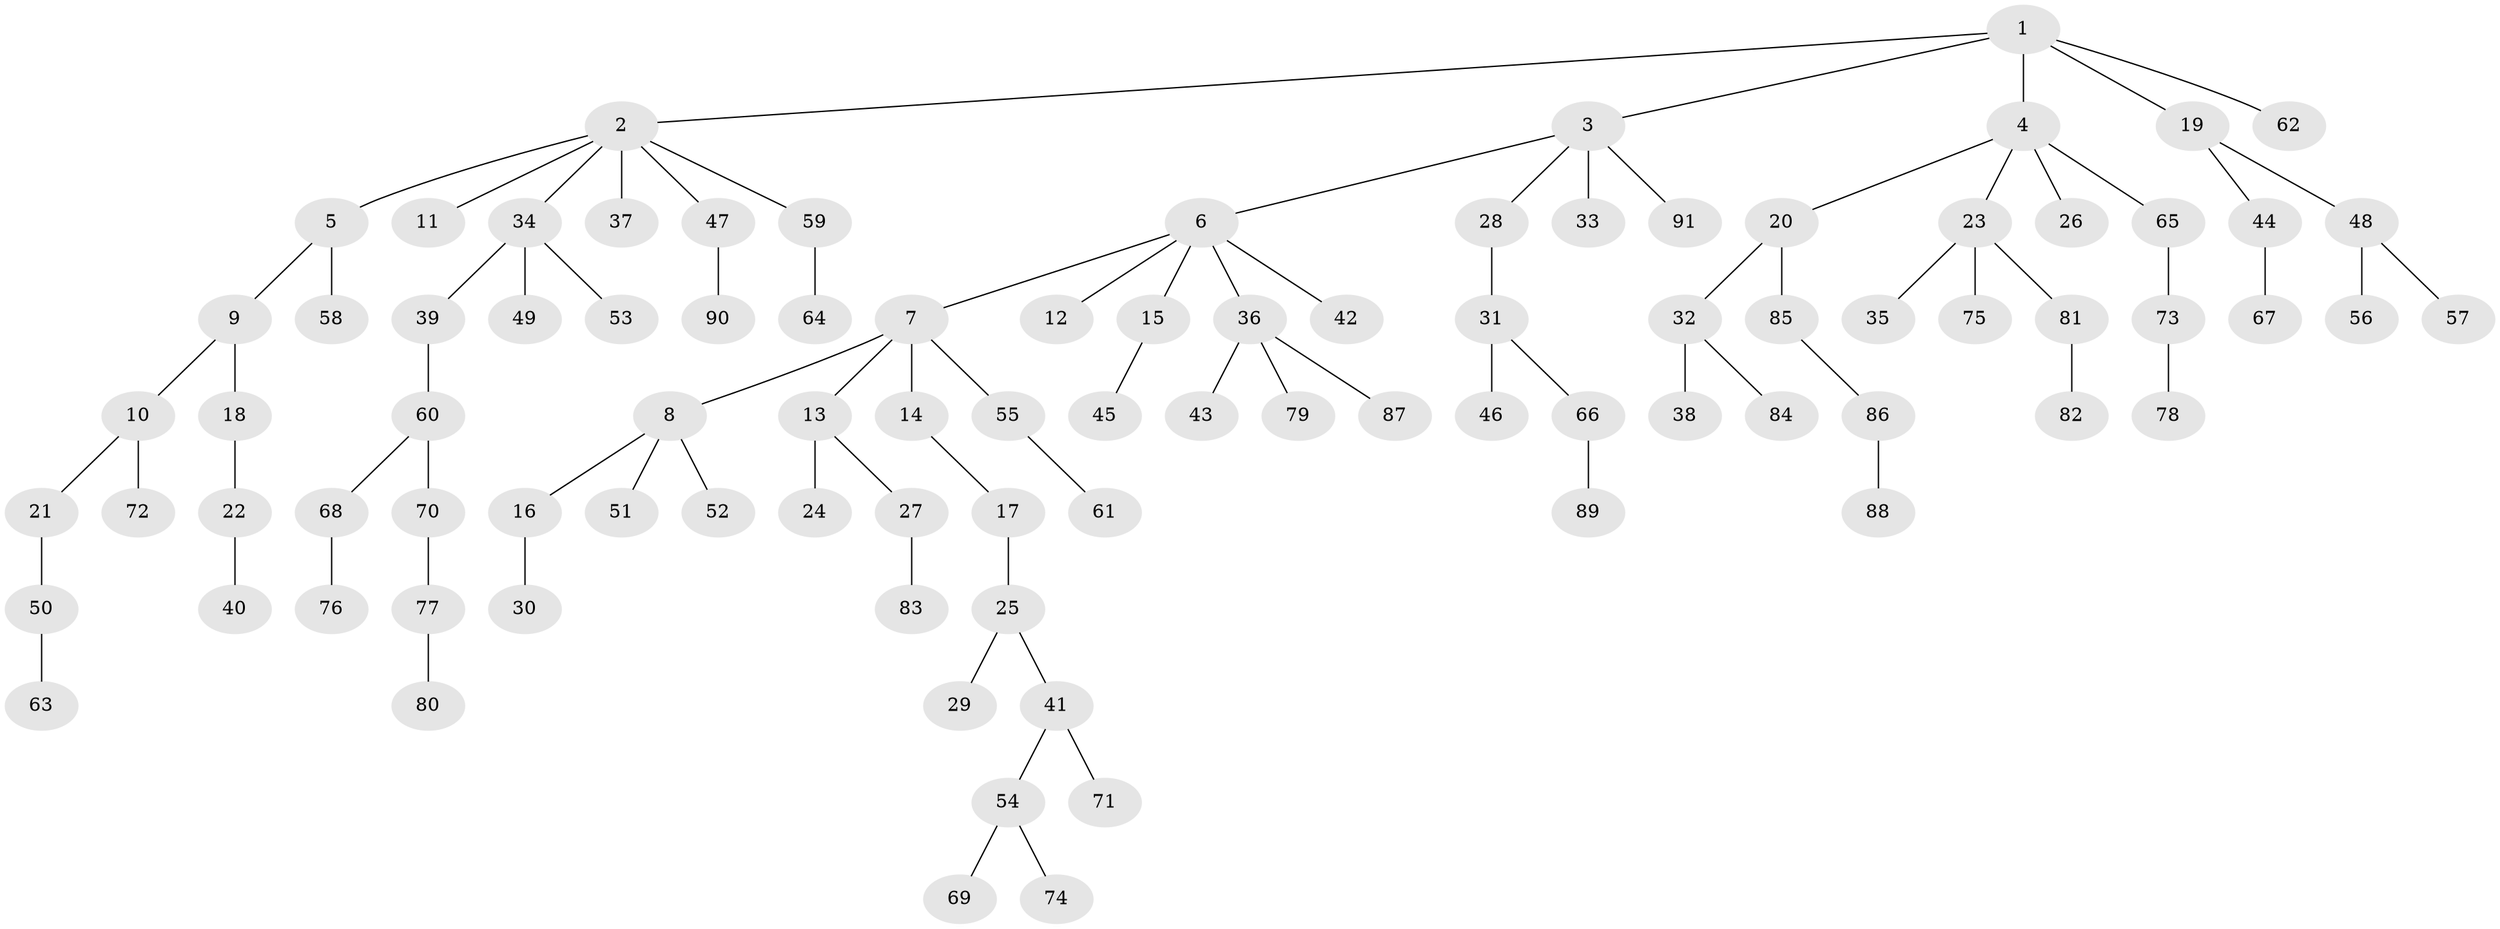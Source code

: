 // Generated by graph-tools (version 1.1) at 2025/11/02/27/25 16:11:26]
// undirected, 91 vertices, 90 edges
graph export_dot {
graph [start="1"]
  node [color=gray90,style=filled];
  1;
  2;
  3;
  4;
  5;
  6;
  7;
  8;
  9;
  10;
  11;
  12;
  13;
  14;
  15;
  16;
  17;
  18;
  19;
  20;
  21;
  22;
  23;
  24;
  25;
  26;
  27;
  28;
  29;
  30;
  31;
  32;
  33;
  34;
  35;
  36;
  37;
  38;
  39;
  40;
  41;
  42;
  43;
  44;
  45;
  46;
  47;
  48;
  49;
  50;
  51;
  52;
  53;
  54;
  55;
  56;
  57;
  58;
  59;
  60;
  61;
  62;
  63;
  64;
  65;
  66;
  67;
  68;
  69;
  70;
  71;
  72;
  73;
  74;
  75;
  76;
  77;
  78;
  79;
  80;
  81;
  82;
  83;
  84;
  85;
  86;
  87;
  88;
  89;
  90;
  91;
  1 -- 2;
  1 -- 3;
  1 -- 4;
  1 -- 19;
  1 -- 62;
  2 -- 5;
  2 -- 11;
  2 -- 34;
  2 -- 37;
  2 -- 47;
  2 -- 59;
  3 -- 6;
  3 -- 28;
  3 -- 33;
  3 -- 91;
  4 -- 20;
  4 -- 23;
  4 -- 26;
  4 -- 65;
  5 -- 9;
  5 -- 58;
  6 -- 7;
  6 -- 12;
  6 -- 15;
  6 -- 36;
  6 -- 42;
  7 -- 8;
  7 -- 13;
  7 -- 14;
  7 -- 55;
  8 -- 16;
  8 -- 51;
  8 -- 52;
  9 -- 10;
  9 -- 18;
  10 -- 21;
  10 -- 72;
  13 -- 24;
  13 -- 27;
  14 -- 17;
  15 -- 45;
  16 -- 30;
  17 -- 25;
  18 -- 22;
  19 -- 44;
  19 -- 48;
  20 -- 32;
  20 -- 85;
  21 -- 50;
  22 -- 40;
  23 -- 35;
  23 -- 75;
  23 -- 81;
  25 -- 29;
  25 -- 41;
  27 -- 83;
  28 -- 31;
  31 -- 46;
  31 -- 66;
  32 -- 38;
  32 -- 84;
  34 -- 39;
  34 -- 49;
  34 -- 53;
  36 -- 43;
  36 -- 79;
  36 -- 87;
  39 -- 60;
  41 -- 54;
  41 -- 71;
  44 -- 67;
  47 -- 90;
  48 -- 56;
  48 -- 57;
  50 -- 63;
  54 -- 69;
  54 -- 74;
  55 -- 61;
  59 -- 64;
  60 -- 68;
  60 -- 70;
  65 -- 73;
  66 -- 89;
  68 -- 76;
  70 -- 77;
  73 -- 78;
  77 -- 80;
  81 -- 82;
  85 -- 86;
  86 -- 88;
}
